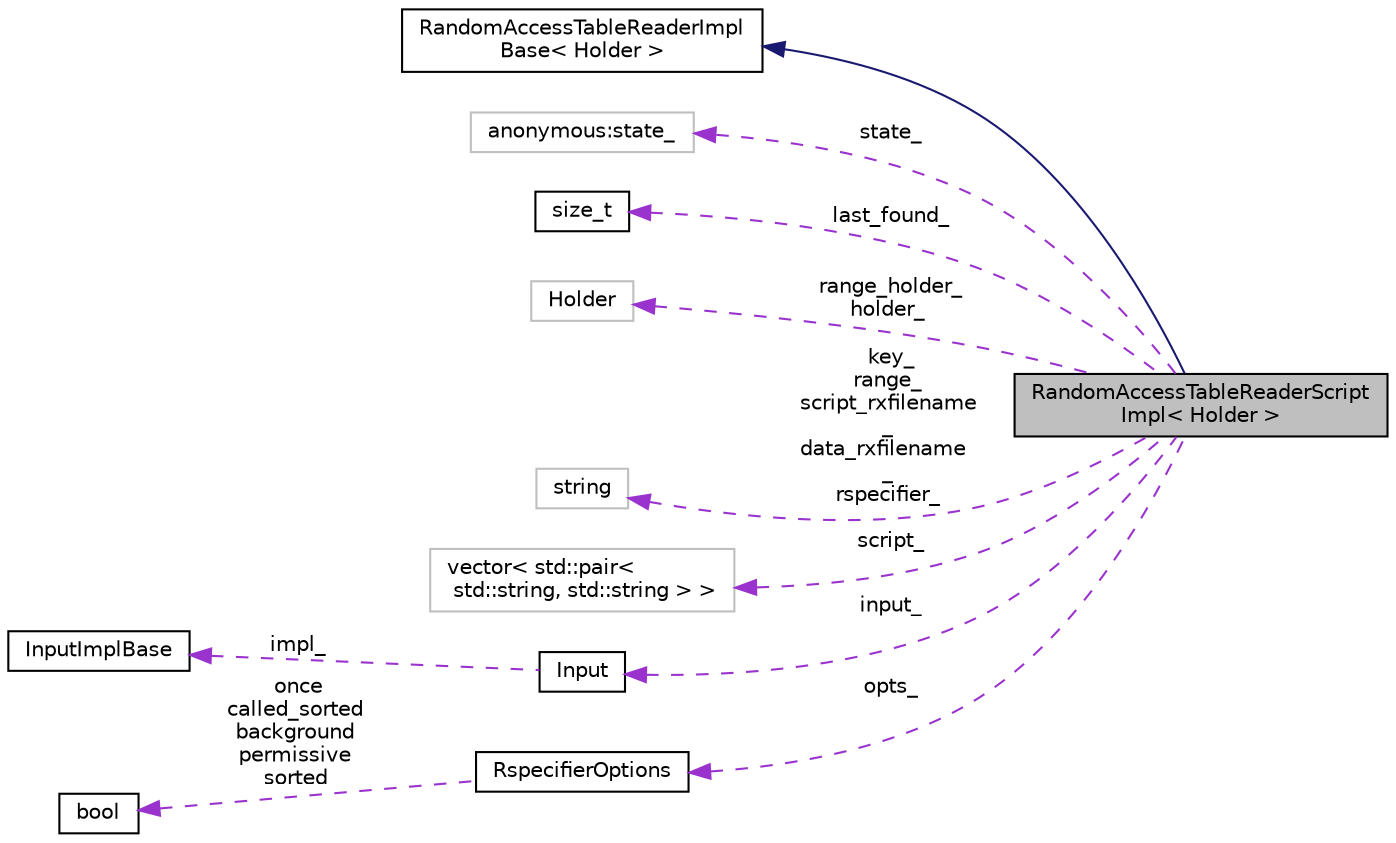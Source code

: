 digraph "RandomAccessTableReaderScriptImpl&lt; Holder &gt;"
{
  edge [fontname="Helvetica",fontsize="10",labelfontname="Helvetica",labelfontsize="10"];
  node [fontname="Helvetica",fontsize="10",shape=record];
  rankdir="LR";
  Node2 [label="RandomAccessTableReaderScript\lImpl\< Holder \>",height=0.2,width=0.4,color="black", fillcolor="grey75", style="filled", fontcolor="black"];
  Node3 -> Node2 [dir="back",color="midnightblue",fontsize="10",style="solid",fontname="Helvetica"];
  Node3 [label="RandomAccessTableReaderImpl\lBase\< Holder \>",height=0.2,width=0.4,color="black", fillcolor="white", style="filled",URL="$classkaldi_1_1RandomAccessTableReaderImplBase.html"];
  Node4 -> Node2 [dir="back",color="darkorchid3",fontsize="10",style="dashed",label=" state_" ,fontname="Helvetica"];
  Node4 [label="anonymous:state_",height=0.2,width=0.4,color="grey75", fillcolor="white", style="filled"];
  Node5 -> Node2 [dir="back",color="darkorchid3",fontsize="10",style="dashed",label=" last_found_" ,fontname="Helvetica"];
  Node5 [label="size_t",height=0.2,width=0.4,color="black", fillcolor="white", style="filled",URL="$classsize__t.html"];
  Node6 -> Node2 [dir="back",color="darkorchid3",fontsize="10",style="dashed",label=" range_holder_\nholder_" ,fontname="Helvetica"];
  Node6 [label="Holder",height=0.2,width=0.4,color="grey75", fillcolor="white", style="filled"];
  Node7 -> Node2 [dir="back",color="darkorchid3",fontsize="10",style="dashed",label=" key_\nrange_\nscript_rxfilename\l_\ndata_rxfilename\l_\nrspecifier_" ,fontname="Helvetica"];
  Node7 [label="string",height=0.2,width=0.4,color="grey75", fillcolor="white", style="filled"];
  Node8 -> Node2 [dir="back",color="darkorchid3",fontsize="10",style="dashed",label=" script_" ,fontname="Helvetica"];
  Node8 [label="vector\< std::pair\<\l std::string, std::string \> \>",height=0.2,width=0.4,color="grey75", fillcolor="white", style="filled"];
  Node9 -> Node2 [dir="back",color="darkorchid3",fontsize="10",style="dashed",label=" input_" ,fontname="Helvetica"];
  Node9 [label="Input",height=0.2,width=0.4,color="black", fillcolor="white", style="filled",URL="$classkaldi_1_1Input.html"];
  Node10 -> Node9 [dir="back",color="darkorchid3",fontsize="10",style="dashed",label=" impl_" ,fontname="Helvetica"];
  Node10 [label="InputImplBase",height=0.2,width=0.4,color="black", fillcolor="white", style="filled",URL="$classkaldi_1_1InputImplBase.html"];
  Node11 -> Node2 [dir="back",color="darkorchid3",fontsize="10",style="dashed",label=" opts_" ,fontname="Helvetica"];
  Node11 [label="RspecifierOptions",height=0.2,width=0.4,color="black", fillcolor="white", style="filled",URL="$structkaldi_1_1RspecifierOptions.html"];
  Node12 -> Node11 [dir="back",color="darkorchid3",fontsize="10",style="dashed",label=" once\ncalled_sorted\nbackground\npermissive\nsorted" ,fontname="Helvetica"];
  Node12 [label="bool",height=0.2,width=0.4,color="black", fillcolor="white", style="filled",URL="$classbool.html"];
}
